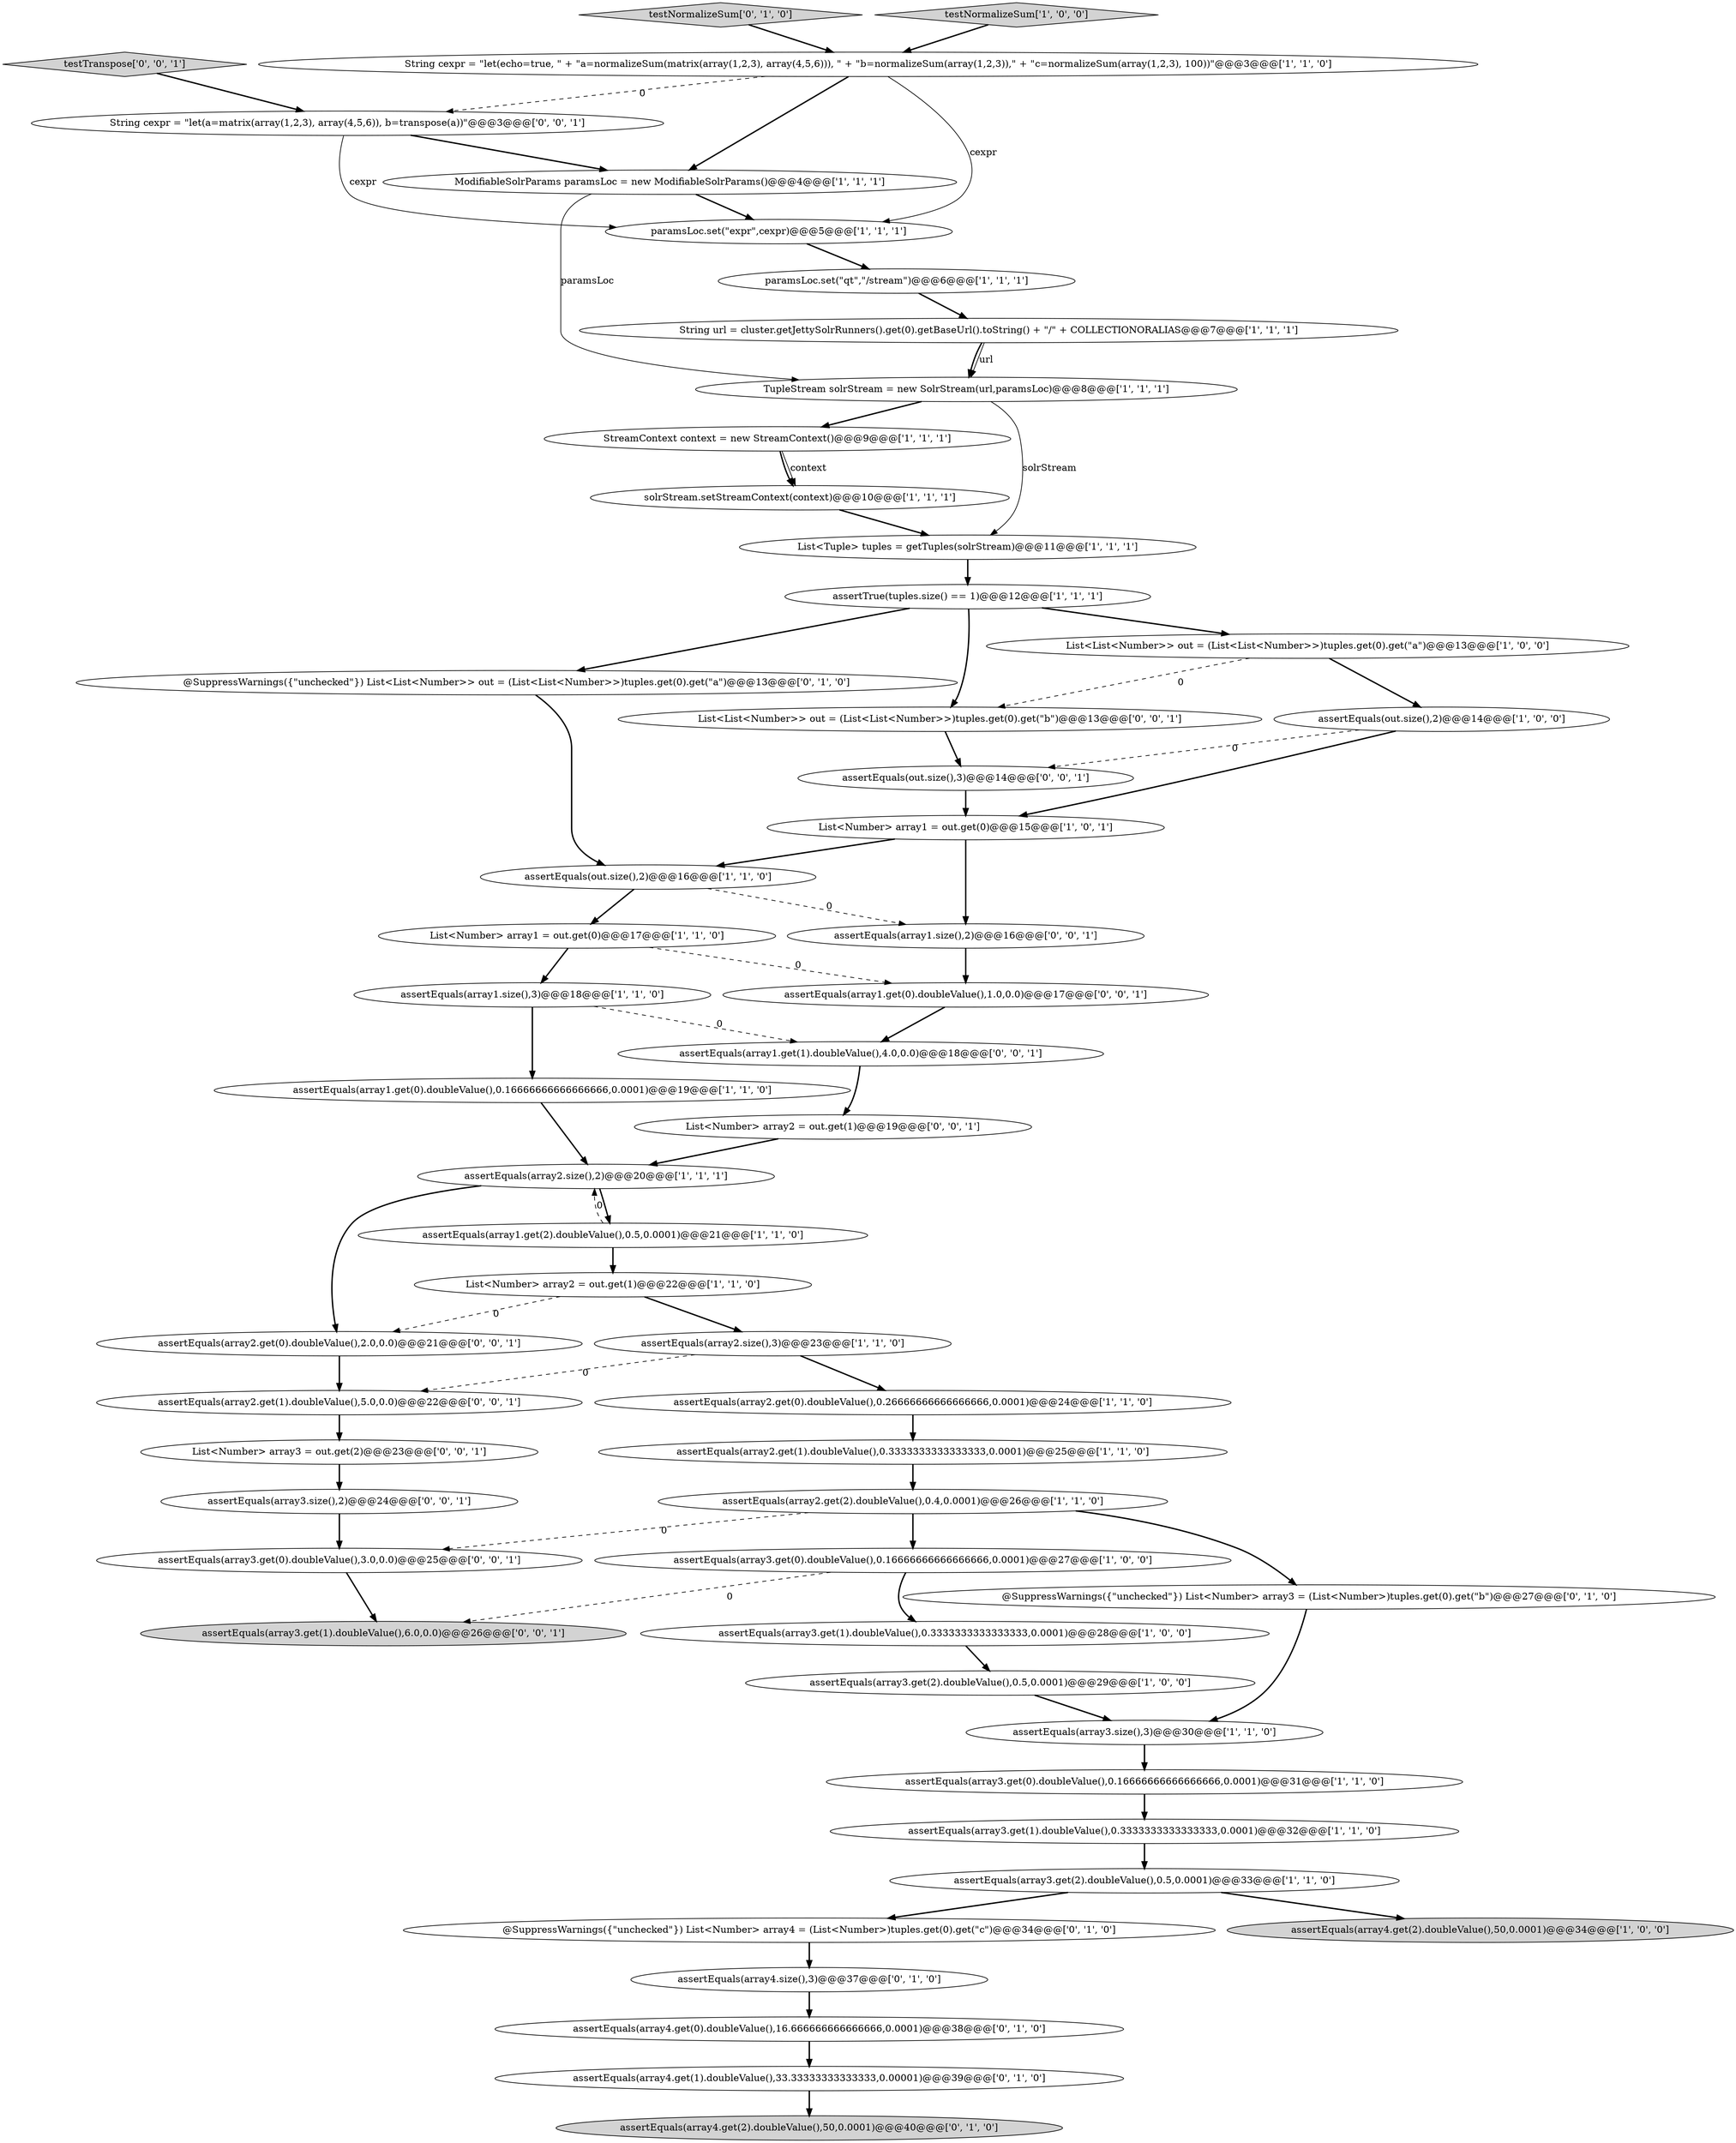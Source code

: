 digraph {
27 [style = filled, label = "assertEquals(array2.size(),3)@@@23@@@['1', '1', '0']", fillcolor = white, shape = ellipse image = "AAA0AAABBB1BBB"];
34 [style = filled, label = "@SuppressWarnings({\"unchecked\"}) List<Number> array4 = (List<Number>)tuples.get(0).get(\"c\")@@@34@@@['0', '1', '0']", fillcolor = white, shape = ellipse image = "AAA0AAABBB2BBB"];
19 [style = filled, label = "assertEquals(array3.size(),3)@@@30@@@['1', '1', '0']", fillcolor = white, shape = ellipse image = "AAA0AAABBB1BBB"];
42 [style = filled, label = "assertEquals(array1.get(1).doubleValue(),4.0,0.0)@@@18@@@['0', '0', '1']", fillcolor = white, shape = ellipse image = "AAA0AAABBB3BBB"];
5 [style = filled, label = "assertEquals(array2.size(),2)@@@20@@@['1', '1', '1']", fillcolor = white, shape = ellipse image = "AAA0AAABBB1BBB"];
31 [style = filled, label = "assertEquals(array3.get(2).doubleValue(),0.5,0.0001)@@@29@@@['1', '0', '0']", fillcolor = white, shape = ellipse image = "AAA0AAABBB1BBB"];
0 [style = filled, label = "assertEquals(array3.get(1).doubleValue(),0.3333333333333333,0.0001)@@@28@@@['1', '0', '0']", fillcolor = white, shape = ellipse image = "AAA0AAABBB1BBB"];
6 [style = filled, label = "assertEquals(array3.get(0).doubleValue(),0.16666666666666666,0.0001)@@@27@@@['1', '0', '0']", fillcolor = white, shape = ellipse image = "AAA0AAABBB1BBB"];
38 [style = filled, label = "assertEquals(array4.get(2).doubleValue(),50,0.0001)@@@40@@@['0', '1', '0']", fillcolor = lightgray, shape = ellipse image = "AAA0AAABBB2BBB"];
16 [style = filled, label = "ModifiableSolrParams paramsLoc = new ModifiableSolrParams()@@@4@@@['1', '1', '1']", fillcolor = white, shape = ellipse image = "AAA0AAABBB1BBB"];
50 [style = filled, label = "testTranspose['0', '0', '1']", fillcolor = lightgray, shape = diamond image = "AAA0AAABBB3BBB"];
28 [style = filled, label = "assertEquals(out.size(),2)@@@14@@@['1', '0', '0']", fillcolor = white, shape = ellipse image = "AAA0AAABBB1BBB"];
25 [style = filled, label = "assertEquals(array3.get(2).doubleValue(),0.5,0.0001)@@@33@@@['1', '1', '0']", fillcolor = white, shape = ellipse image = "AAA0AAABBB1BBB"];
29 [style = filled, label = "List<Number> array1 = out.get(0)@@@17@@@['1', '1', '0']", fillcolor = white, shape = ellipse image = "AAA0AAABBB1BBB"];
20 [style = filled, label = "solrStream.setStreamContext(context)@@@10@@@['1', '1', '1']", fillcolor = white, shape = ellipse image = "AAA0AAABBB1BBB"];
3 [style = filled, label = "assertEquals(array4.get(2).doubleValue(),50,0.0001)@@@34@@@['1', '0', '0']", fillcolor = lightgray, shape = ellipse image = "AAA0AAABBB1BBB"];
40 [style = filled, label = "@SuppressWarnings({\"unchecked\"}) List<Number> array3 = (List<Number>)tuples.get(0).get(\"b\")@@@27@@@['0', '1', '0']", fillcolor = white, shape = ellipse image = "AAA0AAABBB2BBB"];
49 [style = filled, label = "assertEquals(array2.get(0).doubleValue(),2.0,0.0)@@@21@@@['0', '0', '1']", fillcolor = white, shape = ellipse image = "AAA0AAABBB3BBB"];
45 [style = filled, label = "assertEquals(array2.get(1).doubleValue(),5.0,0.0)@@@22@@@['0', '0', '1']", fillcolor = white, shape = ellipse image = "AAA0AAABBB3BBB"];
26 [style = filled, label = "paramsLoc.set(\"expr\",cexpr)@@@5@@@['1', '1', '1']", fillcolor = white, shape = ellipse image = "AAA0AAABBB1BBB"];
37 [style = filled, label = "assertEquals(array4.size(),3)@@@37@@@['0', '1', '0']", fillcolor = white, shape = ellipse image = "AAA0AAABBB2BBB"];
39 [style = filled, label = "@SuppressWarnings({\"unchecked\"}) List<List<Number>> out = (List<List<Number>>)tuples.get(0).get(\"a\")@@@13@@@['0', '1', '0']", fillcolor = white, shape = ellipse image = "AAA0AAABBB2BBB"];
35 [style = filled, label = "assertEquals(array4.get(1).doubleValue(),33.33333333333333,0.00001)@@@39@@@['0', '1', '0']", fillcolor = white, shape = ellipse image = "AAA0AAABBB2BBB"];
41 [style = filled, label = "assertEquals(array3.get(0).doubleValue(),3.0,0.0)@@@25@@@['0', '0', '1']", fillcolor = white, shape = ellipse image = "AAA0AAABBB3BBB"];
54 [style = filled, label = "assertEquals(array3.get(1).doubleValue(),6.0,0.0)@@@26@@@['0', '0', '1']", fillcolor = lightgray, shape = ellipse image = "AAA0AAABBB3BBB"];
44 [style = filled, label = "assertEquals(out.size(),3)@@@14@@@['0', '0', '1']", fillcolor = white, shape = ellipse image = "AAA0AAABBB3BBB"];
22 [style = filled, label = "List<Number> array2 = out.get(1)@@@22@@@['1', '1', '0']", fillcolor = white, shape = ellipse image = "AAA0AAABBB1BBB"];
30 [style = filled, label = "StreamContext context = new StreamContext()@@@9@@@['1', '1', '1']", fillcolor = white, shape = ellipse image = "AAA0AAABBB1BBB"];
18 [style = filled, label = "assertEquals(array1.size(),3)@@@18@@@['1', '1', '0']", fillcolor = white, shape = ellipse image = "AAA0AAABBB1BBB"];
52 [style = filled, label = "List<Number> array2 = out.get(1)@@@19@@@['0', '0', '1']", fillcolor = white, shape = ellipse image = "AAA0AAABBB3BBB"];
9 [style = filled, label = "assertEquals(array3.get(0).doubleValue(),0.16666666666666666,0.0001)@@@31@@@['1', '1', '0']", fillcolor = white, shape = ellipse image = "AAA0AAABBB1BBB"];
33 [style = filled, label = "testNormalizeSum['0', '1', '0']", fillcolor = lightgray, shape = diamond image = "AAA0AAABBB2BBB"];
23 [style = filled, label = "assertEquals(array3.get(1).doubleValue(),0.3333333333333333,0.0001)@@@32@@@['1', '1', '0']", fillcolor = white, shape = ellipse image = "AAA0AAABBB1BBB"];
36 [style = filled, label = "assertEquals(array4.get(0).doubleValue(),16.666666666666666,0.0001)@@@38@@@['0', '1', '0']", fillcolor = white, shape = ellipse image = "AAA0AAABBB2BBB"];
17 [style = filled, label = "assertEquals(array2.get(0).doubleValue(),0.26666666666666666,0.0001)@@@24@@@['1', '1', '0']", fillcolor = white, shape = ellipse image = "AAA0AAABBB1BBB"];
48 [style = filled, label = "assertEquals(array1.get(0).doubleValue(),1.0,0.0)@@@17@@@['0', '0', '1']", fillcolor = white, shape = ellipse image = "AAA0AAABBB3BBB"];
32 [style = filled, label = "List<Tuple> tuples = getTuples(solrStream)@@@11@@@['1', '1', '1']", fillcolor = white, shape = ellipse image = "AAA0AAABBB1BBB"];
43 [style = filled, label = "List<Number> array3 = out.get(2)@@@23@@@['0', '0', '1']", fillcolor = white, shape = ellipse image = "AAA0AAABBB3BBB"];
1 [style = filled, label = "assertEquals(array1.get(0).doubleValue(),0.16666666666666666,0.0001)@@@19@@@['1', '1', '0']", fillcolor = white, shape = ellipse image = "AAA0AAABBB1BBB"];
13 [style = filled, label = "assertEquals(array2.get(2).doubleValue(),0.4,0.0001)@@@26@@@['1', '1', '0']", fillcolor = white, shape = ellipse image = "AAA0AAABBB1BBB"];
4 [style = filled, label = "assertEquals(out.size(),2)@@@16@@@['1', '1', '0']", fillcolor = white, shape = ellipse image = "AAA0AAABBB1BBB"];
7 [style = filled, label = "assertEquals(array2.get(1).doubleValue(),0.3333333333333333,0.0001)@@@25@@@['1', '1', '0']", fillcolor = white, shape = ellipse image = "AAA0AAABBB1BBB"];
47 [style = filled, label = "String cexpr = \"let(a=matrix(array(1,2,3), array(4,5,6)), b=transpose(a))\"@@@3@@@['0', '0', '1']", fillcolor = white, shape = ellipse image = "AAA0AAABBB3BBB"];
10 [style = filled, label = "String cexpr = \"let(echo=true, \" + \"a=normalizeSum(matrix(array(1,2,3), array(4,5,6))), \" + \"b=normalizeSum(array(1,2,3)),\" + \"c=normalizeSum(array(1,2,3), 100))\"@@@3@@@['1', '1', '0']", fillcolor = white, shape = ellipse image = "AAA0AAABBB1BBB"];
12 [style = filled, label = "assertTrue(tuples.size() == 1)@@@12@@@['1', '1', '1']", fillcolor = white, shape = ellipse image = "AAA0AAABBB1BBB"];
2 [style = filled, label = "List<Number> array1 = out.get(0)@@@15@@@['1', '0', '1']", fillcolor = white, shape = ellipse image = "AAA0AAABBB1BBB"];
11 [style = filled, label = "String url = cluster.getJettySolrRunners().get(0).getBaseUrl().toString() + \"/\" + COLLECTIONORALIAS@@@7@@@['1', '1', '1']", fillcolor = white, shape = ellipse image = "AAA0AAABBB1BBB"];
8 [style = filled, label = "testNormalizeSum['1', '0', '0']", fillcolor = lightgray, shape = diamond image = "AAA0AAABBB1BBB"];
21 [style = filled, label = "List<List<Number>> out = (List<List<Number>>)tuples.get(0).get(\"a\")@@@13@@@['1', '0', '0']", fillcolor = white, shape = ellipse image = "AAA0AAABBB1BBB"];
46 [style = filled, label = "assertEquals(array3.size(),2)@@@24@@@['0', '0', '1']", fillcolor = white, shape = ellipse image = "AAA0AAABBB3BBB"];
51 [style = filled, label = "assertEquals(array1.size(),2)@@@16@@@['0', '0', '1']", fillcolor = white, shape = ellipse image = "AAA0AAABBB3BBB"];
53 [style = filled, label = "List<List<Number>> out = (List<List<Number>>)tuples.get(0).get(\"b\")@@@13@@@['0', '0', '1']", fillcolor = white, shape = ellipse image = "AAA0AAABBB3BBB"];
14 [style = filled, label = "paramsLoc.set(\"qt\",\"/stream\")@@@6@@@['1', '1', '1']", fillcolor = white, shape = ellipse image = "AAA0AAABBB1BBB"];
15 [style = filled, label = "assertEquals(array1.get(2).doubleValue(),0.5,0.0001)@@@21@@@['1', '1', '0']", fillcolor = white, shape = ellipse image = "AAA0AAABBB1BBB"];
24 [style = filled, label = "TupleStream solrStream = new SolrStream(url,paramsLoc)@@@8@@@['1', '1', '1']", fillcolor = white, shape = ellipse image = "AAA0AAABBB1BBB"];
10->16 [style = bold, label=""];
51->48 [style = bold, label=""];
11->24 [style = solid, label="url"];
12->39 [style = bold, label=""];
25->3 [style = bold, label=""];
32->12 [style = bold, label=""];
23->25 [style = bold, label=""];
2->4 [style = bold, label=""];
19->9 [style = bold, label=""];
48->42 [style = bold, label=""];
16->26 [style = bold, label=""];
49->45 [style = bold, label=""];
10->47 [style = dashed, label="0"];
13->41 [style = dashed, label="0"];
4->51 [style = dashed, label="0"];
16->24 [style = solid, label="paramsLoc"];
33->10 [style = bold, label=""];
12->53 [style = bold, label=""];
43->46 [style = bold, label=""];
6->0 [style = bold, label=""];
20->32 [style = bold, label=""];
22->27 [style = bold, label=""];
13->6 [style = bold, label=""];
12->21 [style = bold, label=""];
25->34 [style = bold, label=""];
50->47 [style = bold, label=""];
24->32 [style = solid, label="solrStream"];
15->22 [style = bold, label=""];
47->26 [style = solid, label="cexpr"];
24->30 [style = bold, label=""];
14->11 [style = bold, label=""];
11->24 [style = bold, label=""];
26->14 [style = bold, label=""];
13->40 [style = bold, label=""];
53->44 [style = bold, label=""];
10->26 [style = solid, label="cexpr"];
0->31 [style = bold, label=""];
41->54 [style = bold, label=""];
7->13 [style = bold, label=""];
30->20 [style = bold, label=""];
37->36 [style = bold, label=""];
27->45 [style = dashed, label="0"];
44->2 [style = bold, label=""];
18->42 [style = dashed, label="0"];
45->43 [style = bold, label=""];
42->52 [style = bold, label=""];
22->49 [style = dashed, label="0"];
27->17 [style = bold, label=""];
35->38 [style = bold, label=""];
2->51 [style = bold, label=""];
15->5 [style = dashed, label="0"];
52->5 [style = bold, label=""];
5->49 [style = bold, label=""];
40->19 [style = bold, label=""];
21->53 [style = dashed, label="0"];
18->1 [style = bold, label=""];
9->23 [style = bold, label=""];
46->41 [style = bold, label=""];
47->16 [style = bold, label=""];
17->7 [style = bold, label=""];
4->29 [style = bold, label=""];
29->18 [style = bold, label=""];
39->4 [style = bold, label=""];
30->20 [style = solid, label="context"];
28->44 [style = dashed, label="0"];
6->54 [style = dashed, label="0"];
28->2 [style = bold, label=""];
31->19 [style = bold, label=""];
8->10 [style = bold, label=""];
21->28 [style = bold, label=""];
34->37 [style = bold, label=""];
36->35 [style = bold, label=""];
5->15 [style = bold, label=""];
29->48 [style = dashed, label="0"];
1->5 [style = bold, label=""];
}
